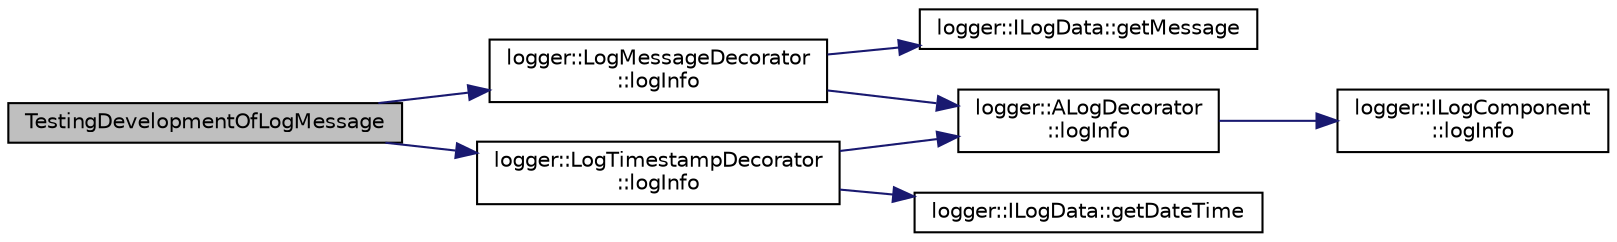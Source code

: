 digraph "TestingDevelopmentOfLogMessage"
{
 // LATEX_PDF_SIZE
  edge [fontname="Helvetica",fontsize="10",labelfontname="Helvetica",labelfontsize="10"];
  node [fontname="Helvetica",fontsize="10",shape=record];
  rankdir="LR";
  Node1 [label="TestingDevelopmentOfLogMessage",height=0.2,width=0.4,color="black", fillcolor="grey75", style="filled", fontcolor="black",tooltip=" "];
  Node1 -> Node2 [color="midnightblue",fontsize="10",style="solid"];
  Node2 [label="logger::LogMessageDecorator\l::logInfo",height=0.2,width=0.4,color="black", fillcolor="white", style="filled",URL="$classlogger_1_1_log_message_decorator.html#ae33e140756354426fc7fe33b7a0e100a",tooltip=" "];
  Node2 -> Node3 [color="midnightblue",fontsize="10",style="solid"];
  Node3 [label="logger::ILogData::getMessage",height=0.2,width=0.4,color="black", fillcolor="white", style="filled",URL="$classlogger_1_1_i_log_data.html#ace4614ba1c88bfe1dedd8b064273069a",tooltip=" "];
  Node2 -> Node4 [color="midnightblue",fontsize="10",style="solid"];
  Node4 [label="logger::ALogDecorator\l::logInfo",height=0.2,width=0.4,color="black", fillcolor="white", style="filled",URL="$classlogger_1_1_a_log_decorator.html#ab5fcb306007337ddaa506a83a79427f4",tooltip=" "];
  Node4 -> Node5 [color="midnightblue",fontsize="10",style="solid"];
  Node5 [label="logger::ILogComponent\l::logInfo",height=0.2,width=0.4,color="black", fillcolor="white", style="filled",URL="$classlogger_1_1_i_log_component.html#a12ab1853b4a5eb25046ada685883271a",tooltip=" "];
  Node1 -> Node6 [color="midnightblue",fontsize="10",style="solid"];
  Node6 [label="logger::LogTimestampDecorator\l::logInfo",height=0.2,width=0.4,color="black", fillcolor="white", style="filled",URL="$classlogger_1_1_log_timestamp_decorator.html#adffd49b0dad89b43c5d730e71fa89eb0",tooltip=" "];
  Node6 -> Node7 [color="midnightblue",fontsize="10",style="solid"];
  Node7 [label="logger::ILogData::getDateTime",height=0.2,width=0.4,color="black", fillcolor="white", style="filled",URL="$classlogger_1_1_i_log_data.html#a649658bbe9773c253276e860cc08126f",tooltip=" "];
  Node6 -> Node4 [color="midnightblue",fontsize="10",style="solid"];
}
